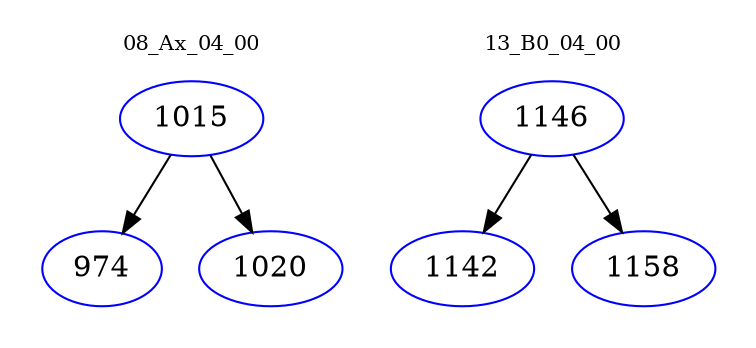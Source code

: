 digraph{
subgraph cluster_0 {
color = white
label = "08_Ax_04_00";
fontsize=10;
T0_1015 [label="1015", color="blue"]
T0_1015 -> T0_974 [color="black"]
T0_974 [label="974", color="blue"]
T0_1015 -> T0_1020 [color="black"]
T0_1020 [label="1020", color="blue"]
}
subgraph cluster_1 {
color = white
label = "13_B0_04_00";
fontsize=10;
T1_1146 [label="1146", color="blue"]
T1_1146 -> T1_1142 [color="black"]
T1_1142 [label="1142", color="blue"]
T1_1146 -> T1_1158 [color="black"]
T1_1158 [label="1158", color="blue"]
}
}

